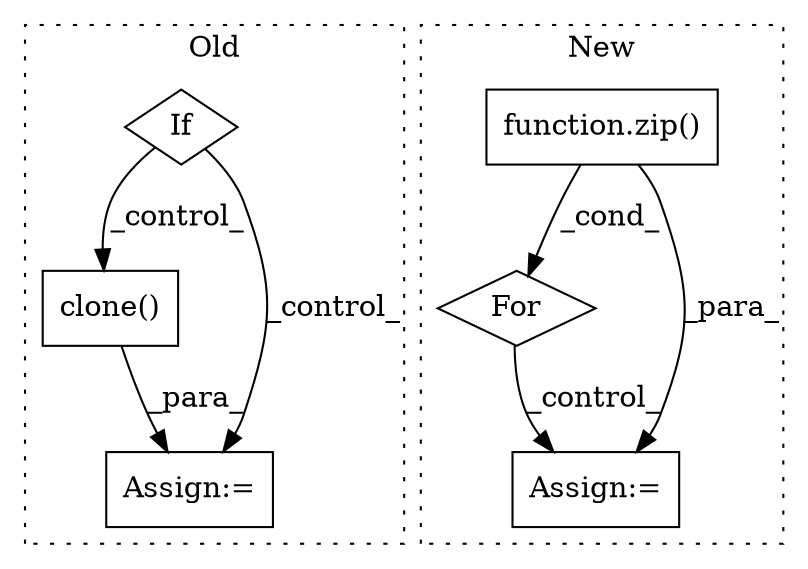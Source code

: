 digraph G {
subgraph cluster0 {
1 [label="clone()" a="75" s="3371,3384" l="12,1" shape="box"];
3 [label="Assign:=" a="68" s="3368" l="3" shape="box"];
4 [label="If" a="96" s="3289" l="3" shape="diamond"];
label = "Old";
style="dotted";
}
subgraph cluster1 {
2 [label="function.zip()" a="75" s="4323,4357" l="4,1" shape="box"];
5 [label="For" a="107" s="4311,4358" l="4,18" shape="diamond"];
6 [label="Assign:=" a="68" s="4377" l="3" shape="box"];
label = "New";
style="dotted";
}
1 -> 3 [label="_para_"];
2 -> 6 [label="_para_"];
2 -> 5 [label="_cond_"];
4 -> 1 [label="_control_"];
4 -> 3 [label="_control_"];
5 -> 6 [label="_control_"];
}